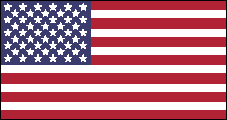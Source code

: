 size(4cm,6cm);
pen usflagred=rgb(178/256,34/256,52/256);
pen usflagblue=rgb(60/256,59/256,110/256);
currentpen=linewidth(0.2pt);
real flagheight=2.0, flagwidth=3.8,
     unionheight=7/13*flagheight, unionwidth=2/5*flagwidth;
path flag_outline=scale(flagwidth,flagheight)*unitsquare;
path union_outline=scale(unionwidth,unionheight)*unitsquare;
path stripe=scale(flagwidth,1/13*flagheight)*unitsquare;
path unitstar=dir(90)--dir(234)--dir(18)--dir(162)--dir(306)--cycle;
path star=scale(0.0616)*unitstar;
pair union_origin=(0,6/13*flagheight);
real starhshift=unionwidth/12, starvshift=unionheight/10;
for (int k: sequence(13))
   if (k%2==0) fill(shift(0,k/13*flagheight)*stripe,usflagred);
fill(shift(union_origin)*union_outline, usflagblue);
for (int i: sequence(1,11))
   for (int j: sequence(1,9))
      if ((i+j)%2==0)
         fill(shift(union_origin+(i*starhshift,j*starvshift))*star,white);
draw(flag_outline);
